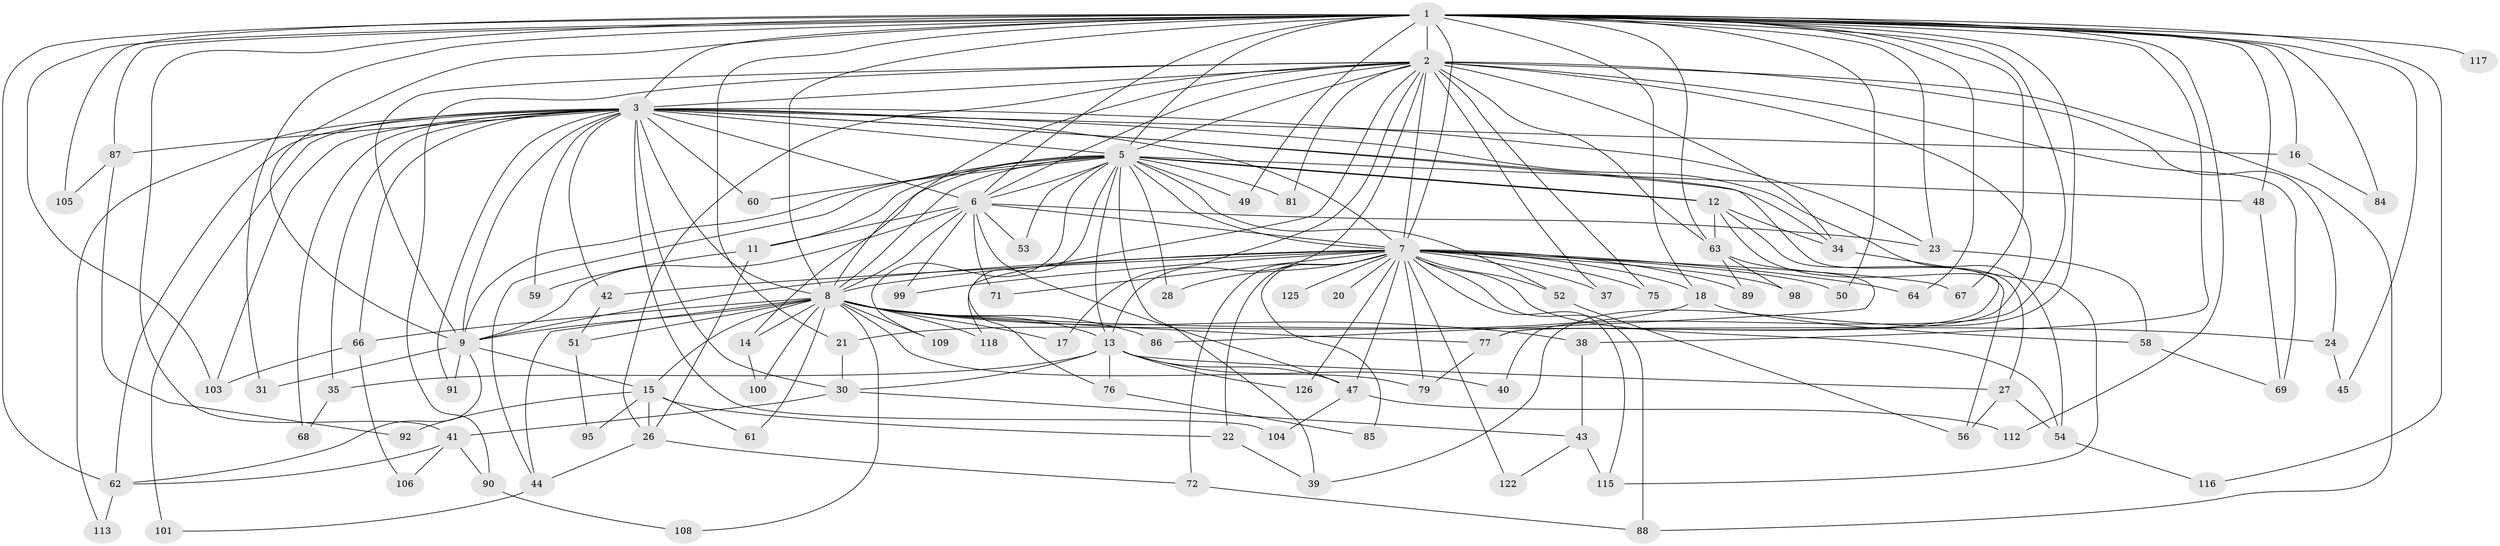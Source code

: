 // Generated by graph-tools (version 1.1) at 2025/23/03/03/25 07:23:42]
// undirected, 93 vertices, 214 edges
graph export_dot {
graph [start="1"]
  node [color=gray90,style=filled];
  1 [super="+4"];
  2 [super="+36"];
  3 [super="+73"];
  5 [super="+25"];
  6 [super="+32"];
  7 [super="+10"];
  8 [super="+78"];
  9 [super="+29"];
  11;
  12 [super="+33"];
  13 [super="+19"];
  14 [super="+93"];
  15 [super="+65"];
  16;
  17;
  18;
  20;
  21;
  22;
  23 [super="+102"];
  24;
  26 [super="+114"];
  27;
  28;
  30 [super="+97"];
  31;
  34 [super="+46"];
  35;
  37 [super="+96"];
  38;
  39 [super="+57"];
  40;
  41 [super="+70"];
  42;
  43;
  44 [super="+80"];
  45;
  47 [super="+55"];
  48;
  49;
  50;
  51;
  52 [super="+119"];
  53;
  54;
  56 [super="+82"];
  58;
  59;
  60;
  61;
  62 [super="+74"];
  63 [super="+83"];
  64;
  66;
  67;
  68;
  69 [super="+107"];
  71;
  72;
  75 [super="+120"];
  76;
  77 [super="+111"];
  79 [super="+123"];
  81;
  84;
  85;
  86;
  87 [super="+94"];
  88 [super="+110"];
  89;
  90;
  91;
  92;
  95;
  98;
  99;
  100;
  101;
  103 [super="+121"];
  104;
  105;
  106;
  108;
  109;
  112;
  113;
  115 [super="+124"];
  116;
  117;
  118;
  122;
  125;
  126;
  1 -- 2 [weight=2];
  1 -- 3 [weight=2];
  1 -- 5 [weight=3];
  1 -- 6 [weight=2];
  1 -- 7 [weight=4];
  1 -- 8 [weight=2];
  1 -- 9 [weight=3];
  1 -- 16;
  1 -- 18;
  1 -- 39;
  1 -- 41;
  1 -- 48;
  1 -- 50;
  1 -- 62;
  1 -- 63;
  1 -- 64;
  1 -- 67;
  1 -- 87 [weight=2];
  1 -- 112;
  1 -- 117 [weight=2];
  1 -- 84;
  1 -- 21;
  1 -- 31;
  1 -- 38;
  1 -- 40;
  1 -- 105;
  1 -- 45;
  1 -- 49;
  1 -- 116;
  1 -- 23;
  1 -- 103;
  2 -- 3;
  2 -- 5;
  2 -- 6;
  2 -- 7 [weight=3];
  2 -- 8;
  2 -- 9;
  2 -- 17;
  2 -- 24;
  2 -- 26;
  2 -- 34;
  2 -- 37;
  2 -- 63;
  2 -- 69;
  2 -- 75 [weight=2];
  2 -- 77;
  2 -- 81;
  2 -- 88;
  2 -- 90;
  2 -- 118;
  2 -- 13;
  3 -- 5;
  3 -- 6;
  3 -- 7 [weight=2];
  3 -- 8;
  3 -- 9;
  3 -- 16;
  3 -- 23;
  3 -- 27;
  3 -- 30;
  3 -- 34;
  3 -- 35;
  3 -- 42;
  3 -- 59;
  3 -- 60;
  3 -- 62;
  3 -- 66;
  3 -- 68;
  3 -- 87;
  3 -- 91;
  3 -- 101;
  3 -- 104;
  3 -- 113;
  3 -- 54;
  3 -- 103;
  5 -- 6;
  5 -- 7 [weight=2];
  5 -- 8;
  5 -- 9;
  5 -- 11;
  5 -- 12 [weight=2];
  5 -- 12;
  5 -- 13;
  5 -- 14;
  5 -- 28;
  5 -- 44;
  5 -- 48;
  5 -- 49;
  5 -- 52;
  5 -- 53;
  5 -- 60;
  5 -- 76;
  5 -- 81;
  5 -- 109;
  5 -- 39;
  6 -- 7 [weight=2];
  6 -- 8 [weight=3];
  6 -- 9;
  6 -- 11;
  6 -- 23;
  6 -- 47;
  6 -- 53;
  6 -- 99;
  6 -- 71;
  7 -- 8 [weight=2];
  7 -- 9 [weight=2];
  7 -- 18;
  7 -- 22 [weight=2];
  7 -- 42;
  7 -- 50;
  7 -- 64;
  7 -- 67;
  7 -- 75;
  7 -- 85;
  7 -- 88;
  7 -- 89;
  7 -- 98;
  7 -- 99;
  7 -- 122;
  7 -- 71;
  7 -- 72;
  7 -- 20;
  7 -- 28;
  7 -- 37 [weight=2];
  7 -- 52 [weight=2];
  7 -- 54;
  7 -- 125;
  7 -- 126;
  7 -- 79;
  7 -- 47;
  7 -- 115;
  8 -- 9;
  8 -- 13;
  8 -- 14 [weight=2];
  8 -- 15;
  8 -- 17;
  8 -- 24;
  8 -- 38;
  8 -- 51;
  8 -- 61;
  8 -- 66;
  8 -- 77;
  8 -- 79;
  8 -- 86;
  8 -- 108;
  8 -- 118;
  8 -- 100;
  8 -- 109;
  8 -- 44;
  9 -- 15;
  9 -- 62;
  9 -- 91;
  9 -- 31;
  11 -- 59;
  11 -- 26;
  12 -- 56;
  12 -- 77;
  12 -- 34;
  12 -- 63;
  13 -- 35;
  13 -- 126;
  13 -- 40;
  13 -- 27;
  13 -- 76;
  13 -- 30;
  13 -- 47;
  14 -- 100;
  15 -- 26;
  15 -- 61;
  15 -- 92;
  15 -- 95;
  15 -- 22;
  16 -- 84;
  18 -- 21;
  18 -- 58;
  21 -- 30;
  22 -- 39;
  23 -- 58;
  24 -- 45;
  26 -- 44;
  26 -- 72;
  27 -- 54;
  27 -- 56;
  30 -- 41;
  30 -- 43;
  34 -- 115;
  35 -- 68;
  38 -- 43;
  41 -- 90;
  41 -- 106;
  41 -- 62;
  42 -- 51;
  43 -- 115;
  43 -- 122;
  44 -- 101;
  47 -- 104;
  47 -- 112;
  48 -- 69;
  51 -- 95;
  52 -- 56;
  54 -- 116;
  58 -- 69;
  62 -- 113;
  63 -- 86;
  63 -- 98;
  63 -- 89;
  66 -- 103;
  66 -- 106;
  72 -- 88;
  76 -- 85;
  77 -- 79;
  87 -- 92;
  87 -- 105;
  90 -- 108;
}
